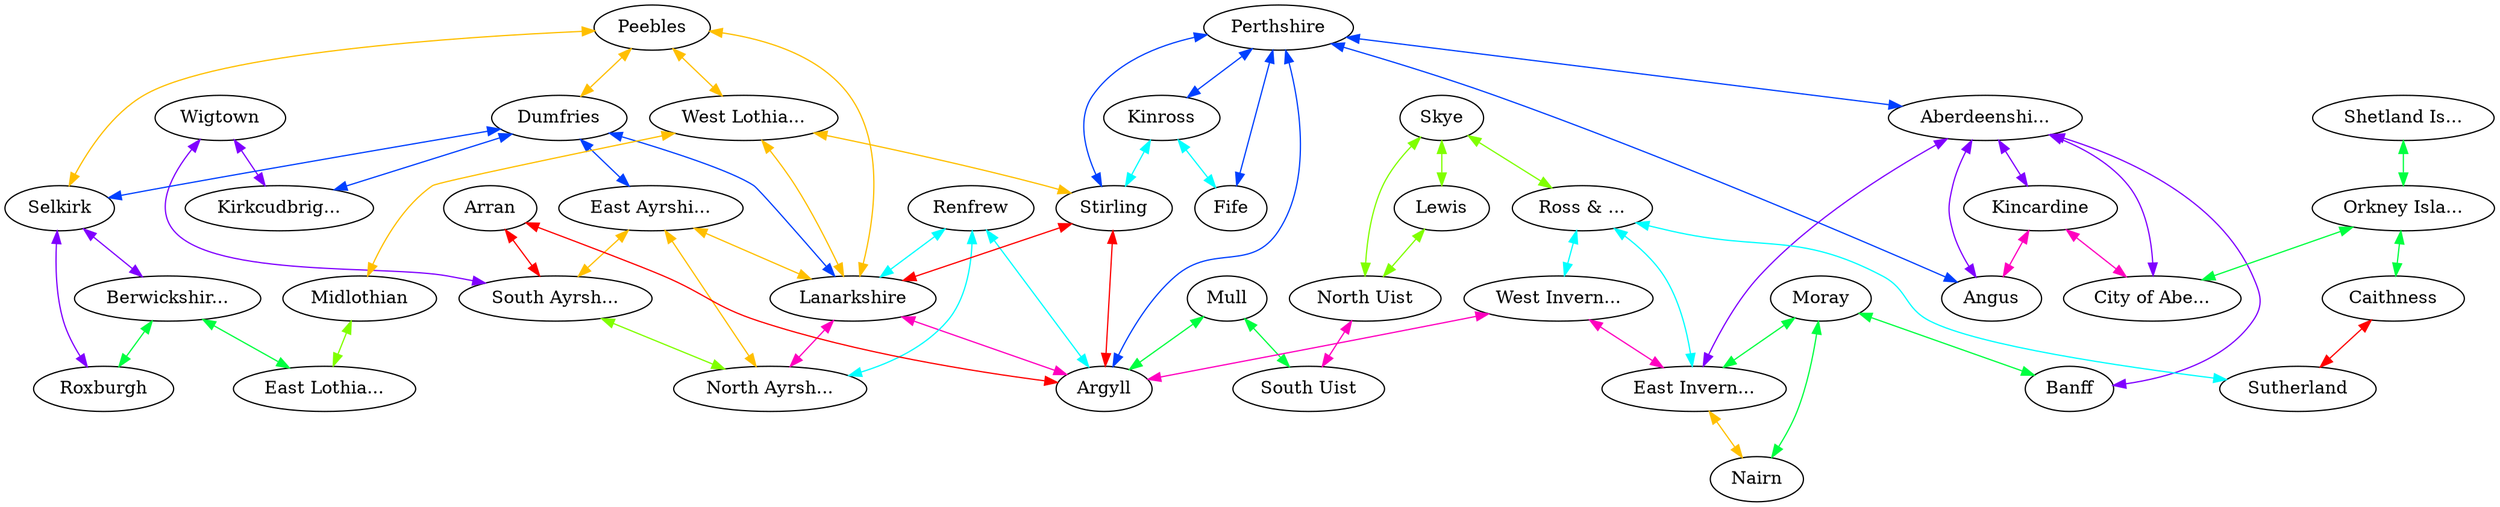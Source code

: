 graph x {
"Wigtown" [pos="3.05555555555556,-8.26388888888889",label="Wigtown"]
"Kirkcudbright" [pos="3.58333333333333,-7.83333333333333",label="Kirkcudbrig..."]
"Dumfries" [pos="4.16666666666667,-7.56944444444444",label="Dumfries"]
"Roxburgh" [pos="5.18055555555556,-7.40277777777778",label="Roxburgh"]
"Berwickshire" [pos="5.43055555555556,-6.54166666666667",label="Berwickshir..."]
"Selkirk" [pos="4.875,-7.11111111111111",label="Selkirk"]
"Peebles" [pos="4.34722222222222,-6.88888888888889",label="Peebles"]
"East Lothian" [pos="5,-6.5",label="East Lothia..."]
"Midlothian" [pos="4.63888888888889,-6.61111111111111",label="Midlothian"]
"West Lothian" [pos="4.19444444444444,-6.54166666666667",label="West Lothia..."]
"South Ayrshire" [pos="2.76388888888889,-7.68055555555556",label="South Ayrsh..."]
"East Ayrshire" [pos="3.48611111111111,-7.20833333333333",label="East Ayrshi..."]
"North Ayrshire" [pos="2.86111111111111,-6.75",label="North Ayrsh..."]
"Lanarkshire" [pos="3.875,-7.08333333333333",label="Lanarkshire"]
"Renfrew" [pos="3.22222222222222,-6.59722222222222",label="Renfrew"]
"Arran" [pos="2.375,-7",label="Arran"]
"Argyll" [pos="2.375,-5.73611111111111",label="Argyll"]
"Mull" [pos="1.72222222222222,-5.48611111111111",label="Mull"]
"South Uist" [pos="0.708333333333333,-4.36111111111111",label="South Uist"]
"North Uist" [pos="0.222222222222222,-3.38888888888889",label="North Uist"]
"Skye" [pos="1.52777777777778,-4",label="Skye"]
"Lewis" [pos="1.23611111111111,-2.54166666666667",label="Lewis"]
"Stirling" [pos="3.25,-5.75",label="Stirling"]
"Kinross" [pos="4.26388888888889,-5.86111111111111",label="Kinross"]
"Fife" [pos="4.72222222222222,-5.65277777777778",label="Fife"]
"Perthshire" [pos="3.90277777777778,-5.41666666666667",label="Perthshire"]
"Angus" [pos="4.66666666666667,-5.09722222222222",label="Angus"]
"Kincardine" [pos="5.23611111111111,-4.77777777777778",label="Kincardine"]
"City of Aberdeen" [pos="5.36111111111111,-4.45833333333333",label="City of Abe..."]
"Banff" [pos="4.65277777777778,-3.94444444444444",label="Banff"]
"Moray" [pos="4.43055555555556,-3.70833333333333",label="Moray"]
"Aberdeenshire" [pos="4.95833333333333,-4.31944444444444",label="Aberdeenshi..."]
"West Inverness-shire" [pos="2.34722222222222,-4.375",label="West Invern..."]
"East Inverness-shire" [pos="3.83333333333333,-4.13888888888889",label="East Invern..."]
"Nairn" [pos="3.80555555555556,-3.66666666666667",label="Nairn"]
"Ross &amp; Cromarty" [pos="3.11111111111111,-3.45833333333333",label="Ross &amp; ..."]
"Sutherland" [pos="3.26388888888889,-2.09722222222222",label="Sutherland"]
"Caithness" [pos="4.13888888888889,-2.29166666666667",label="Caithness"]
"Orkney Islands" [pos="4.25,-0.833333333333333",label="Orkney Isla..."]
"Shetland Islands" [pos="5.58333333333333,-1.41666666666667",label="Shetland Is..."]
"Peebles" -- "Dumfries" [dir="both",color="0.125,1,1"]
"Peebles" -- "West Lothian" [dir="both",color="0.125,1,1"]
"Peebles" -- "Lanarkshire" [dir="both",color="0.125,1,1"]
"Peebles" -- "Selkirk" [dir="both",color="0.125,1,1"]
"Skye" -- "Lewis" [dir="both",color="0.25,1,1"]
"Skye" -- "Ross &amp; Cromarty" [dir="both",color="0.25,1,1"]
"Skye" -- "North Uist" [dir="both",color="0.25,1,1"]
"Shetland Islands" -- "Orkney Islands" [dir="both",color="0.375,1,1"]
"Ross &amp; Cromarty" -- "East Inverness-shire" [dir="both",color="0.5,1,1"]
"Ross &amp; Cromarty" -- "West Inverness-shire" [dir="both",color="0.5,1,1"]
"Ross &amp; Cromarty" -- "Sutherland" [dir="both",color="0.5,1,1"]
"Perthshire" -- "Kinross" [dir="both",color="0.625,1,1"]
"Perthshire" -- "Aberdeenshire" [dir="both",color="0.625,1,1"]
"Perthshire" -- "Argyll" [dir="both",color="0.625,1,1"]
"Perthshire" -- "Stirling" [dir="both",color="0.625,1,1"]
"Perthshire" -- "Angus" [dir="both",color="0.625,1,1"]
"Perthshire" -- "Fife" [dir="both",color="0.625,1,1"]
"Aberdeenshire" -- "East Inverness-shire" [dir="both",color="0.75,1,1"]
"Aberdeenshire" -- "Kincardine" [dir="both",color="0.75,1,1"]
"Aberdeenshire" -- "Banff" [dir="both",color="0.75,1,1"]
"Aberdeenshire" -- "Angus" [dir="both",color="0.75,1,1"]
"Aberdeenshire" -- "City of Aberdeen" [dir="both",color="0.75,1,1"]
"Kincardine" -- "Angus" [dir="both",color="0.875,1,1"]
"Kincardine" -- "City of Aberdeen" [dir="both",color="0.875,1,1"]
"Arran" -- "South Ayrshire" [dir="both",color="1,1,1"]
"Arran" -- "Argyll" [dir="both",color="1,1,1"]
"West Lothian" -- "Midlothian" [dir="both",color="0.125,1,1"]
"West Lothian" -- "Stirling" [dir="both",color="0.125,1,1"]
"West Lothian" -- "Lanarkshire" [dir="both",color="0.125,1,1"]
"Midlothian" -- "East Lothian" [dir="both",color="0.25,1,1"]
"Moray" -- "East Inverness-shire" [dir="both",color="0.375,1,1"]
"Moray" -- "Banff" [dir="both",color="0.375,1,1"]
"Moray" -- "Nairn" [dir="both",color="0.375,1,1"]
"Kinross" -- "Stirling" [dir="both",color="0.5,1,1"]
"Kinross" -- "Fife" [dir="both",color="0.5,1,1"]
"Dumfries" -- "East Ayrshire" [dir="both",color="0.625,1,1"]
"Dumfries" -- "Kirkcudbright" [dir="both",color="0.625,1,1"]
"Dumfries" -- "Selkirk" [dir="both",color="0.625,1,1"]
"Dumfries" -- "Lanarkshire" [dir="both",color="0.625,1,1"]
"Wigtown" -- "South Ayrshire" [dir="both",color="0.75,1,1"]
"Wigtown" -- "Kirkcudbright" [dir="both",color="0.75,1,1"]
"West Inverness-shire" -- "East Inverness-shire" [dir="both",color="0.875,1,1"]
"West Inverness-shire" -- "Argyll" [dir="both",color="0.875,1,1"]
"Stirling" -- "Argyll" [dir="both",color="1,1,1"]
"Stirling" -- "Lanarkshire" [dir="both",color="1,1,1"]
"East Ayrshire" -- "South Ayrshire" [dir="both",color="0.125,1,1"]
"East Ayrshire" -- "North Ayrshire" [dir="both",color="0.125,1,1"]
"East Ayrshire" -- "Lanarkshire" [dir="both",color="0.125,1,1"]
"Lewis" -- "North Uist" [dir="both",color="0.25,1,1"]
"Orkney Islands" -- "Caithness" [dir="both",color="0.375,1,1"]
"Orkney Islands" -- "City of Aberdeen" [dir="both",color="0.375,1,1"]
"Renfrew" -- "North Ayrshire" [dir="both",color="0.5,1,1"]
"Renfrew" -- "Argyll" [dir="both",color="0.5,1,1"]
"Renfrew" -- "Lanarkshire" [dir="both",color="0.5,1,1"]
"Selkirk" -- "Berwickshire" [dir="both",color="0.75,1,1"]
"Selkirk" -- "Roxburgh" [dir="both",color="0.75,1,1"]
"Lanarkshire" -- "North Ayrshire" [dir="both",color="0.875,1,1"]
"Lanarkshire" -- "Argyll" [dir="both",color="0.875,1,1"]
"East Inverness-shire" -- "Nairn" [dir="both",color="0.125,1,1"]
"South Ayrshire" -- "North Ayrshire" [dir="both",color="0.25,1,1"]
"Mull" -- "Argyll" [dir="both",color="0.375,1,1"]
"Mull" -- "South Uist" [dir="both",color="0.375,1,1"]
"North Uist" -- "South Uist" [dir="both",color="0.875,1,1"]
"Caithness" -- "Sutherland" [dir="both",color="1,1,1"]
"Berwickshire" -- "East Lothian" [dir="both",color="0.375,1,1"]
"Berwickshire" -- "Roxburgh" [dir="both",color="0.375,1,1"]
}
